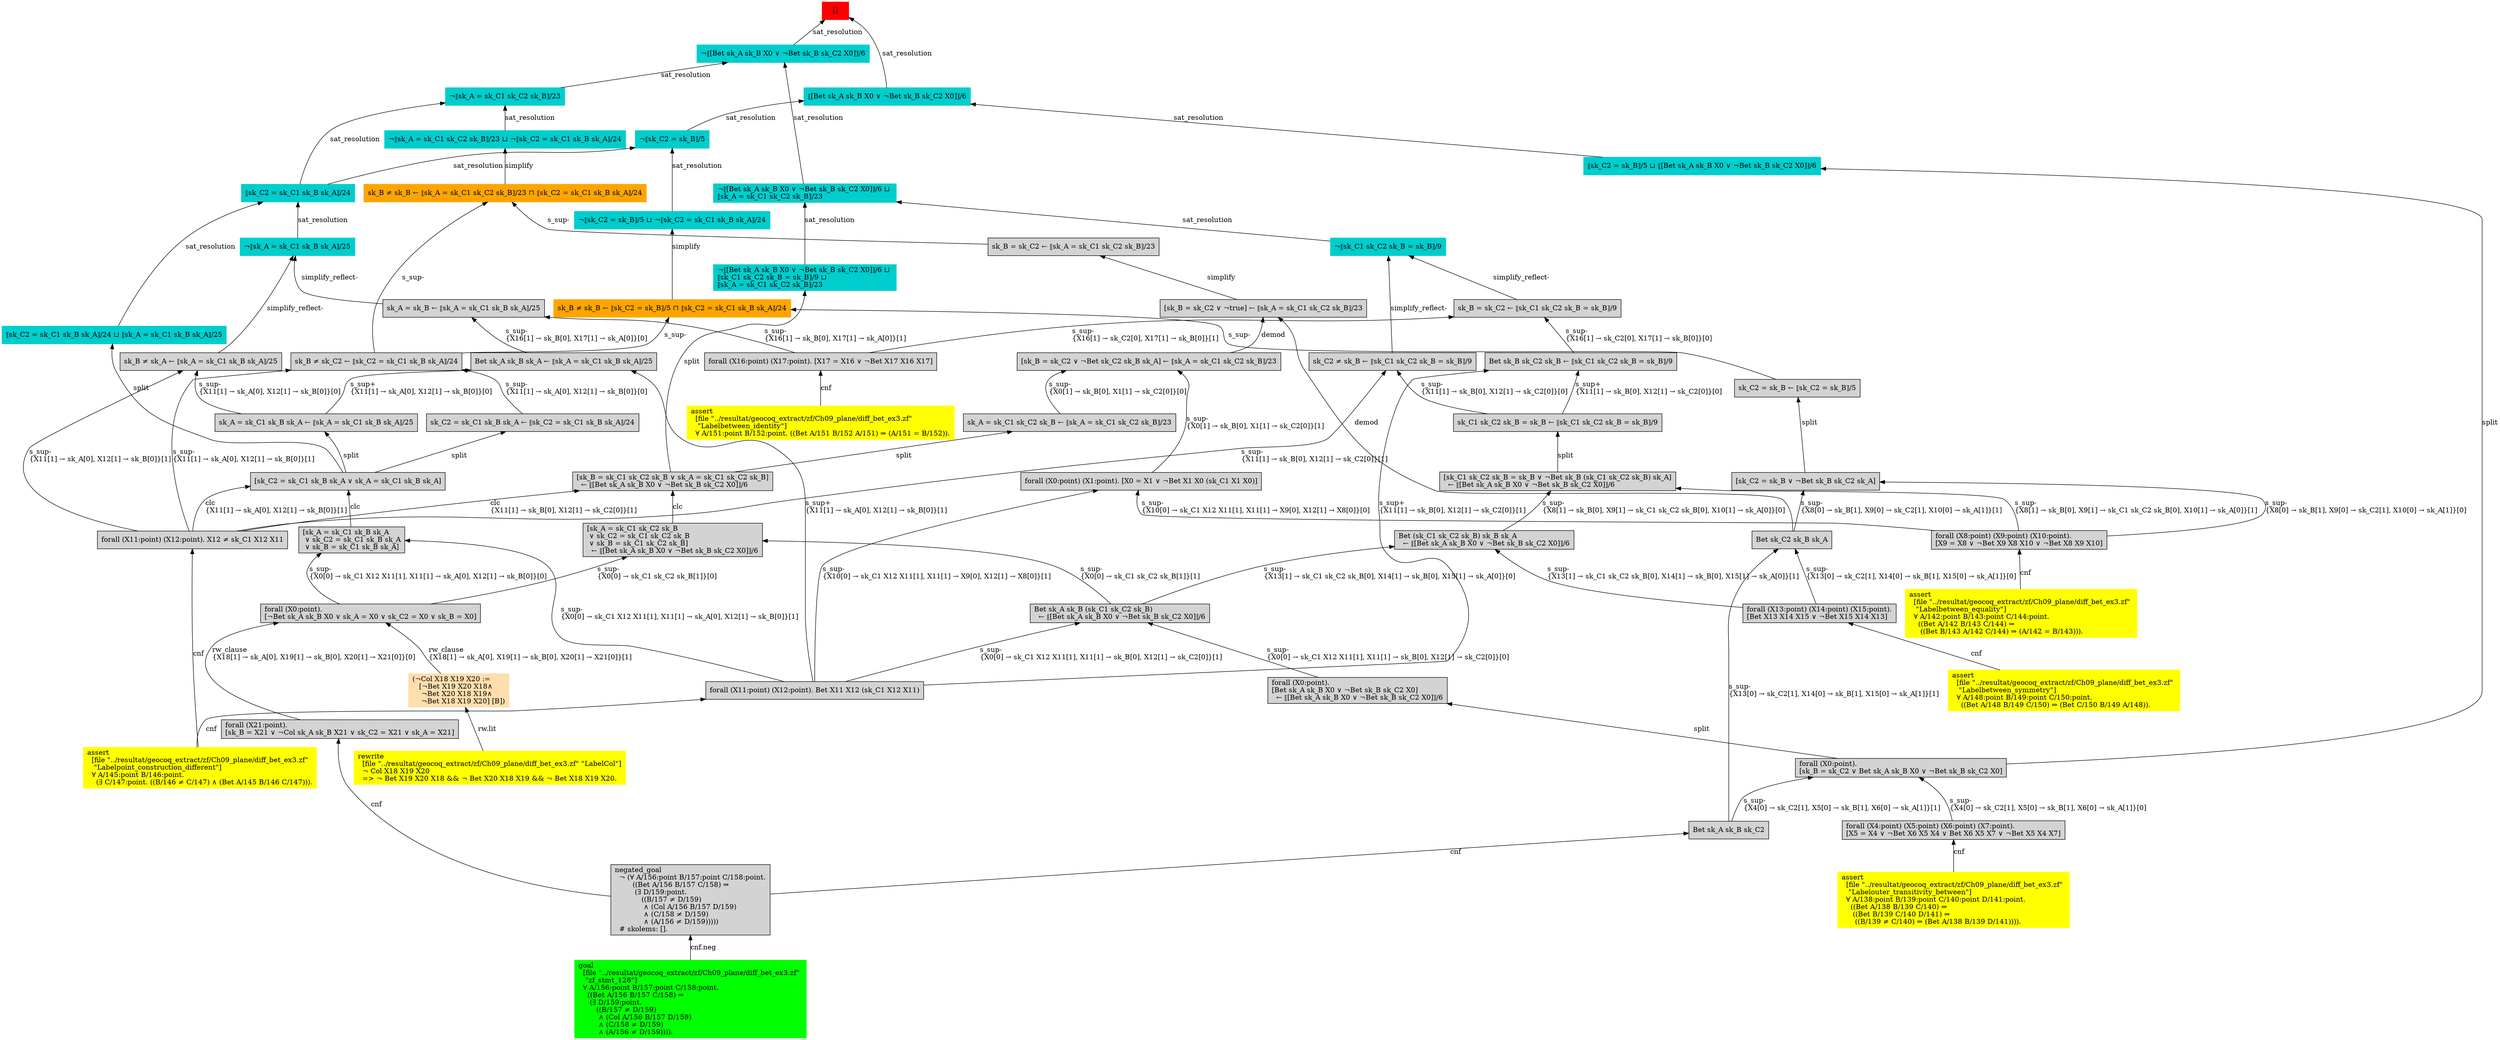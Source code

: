 digraph "unsat_graph" {
  vertex_0 [color=red, label="[]", shape=box, style=filled];
  vertex_0 -> vertex_1 [label="sat_resolution", dir="back"];
  vertex_1 [color=cyan3, shape=box, label="¬⟦[Bet sk_A sk_B X0 ∨ ¬Bet sk_B sk_C2 X0]⟧/6\l", style=filled];
  vertex_1 -> vertex_2 [label="sat_resolution", dir="back"];
  vertex_2 [color=cyan3, shape=box, label="¬⟦sk_A = sk_C1 sk_C2 sk_B⟧/23\l", style=filled];
  vertex_2 -> vertex_3 [label="sat_resolution", dir="back"];
  vertex_3 [color=cyan3, shape=box, label="⟦sk_C2 = sk_C1 sk_B sk_A⟧/24\l", style=filled];
  vertex_3 -> vertex_4 [label="sat_resolution", dir="back"];
  vertex_4 [color=cyan3, shape=box, label="¬⟦sk_A = sk_C1 sk_B sk_A⟧/25\l", style=filled];
  vertex_4 -> vertex_5 [label="simplify_reflect-", dir="back"];
  vertex_5 [shape=box, label="sk_B ≠ sk_A ← ⟦sk_A = sk_C1 sk_B sk_A⟧/25\l", style=filled];
  vertex_5 -> vertex_6 [label="s_sup-\l\{X11[1] → sk_A[0], X12[1] → sk_B[0]\}[1]\l", dir="back"];
  vertex_6 [shape=box, label="forall (X11:point) (X12:point). X12 ≠ sk_C1 X12 X11\l", style=filled];
  vertex_6 -> vertex_7 [label="cnf", dir="back"];
  vertex_7 [color=yellow, shape=box, label="assert\l  [file \"../resultat/geocoq_extract/zf/Ch09_plane/diff_bet_ex3.zf\" \l   \"Labelpoint_construction_different\"]\l  ∀ A/145:point B/146:point.\l    (∃ C/147:point. ((B/146 ≠ C/147) ∧ (Bet A/145 B/146 C/147))).\l", style=filled];
  vertex_5 -> vertex_8 [label="s_sup-\l\{X11[1] → sk_A[0], X12[1] → sk_B[0]\}[0]\l", dir="back"];
  vertex_8 [shape=box, label="sk_A = sk_C1 sk_B sk_A ← ⟦sk_A = sk_C1 sk_B sk_A⟧/25\l", style=filled];
  vertex_8 -> vertex_9 [label="split", dir="back"];
  vertex_9 [shape=box, label="[sk_C2 = sk_C1 sk_B sk_A ∨ sk_A = sk_C1 sk_B sk_A]\l", style=filled];
  vertex_9 -> vertex_6 [label="clc\l\{X11[1] → sk_A[0], X12[1] → sk_B[0]\}[1]\l", dir="back"];
  vertex_9 -> vertex_10 [label="clc", dir="back"];
  vertex_10 [shape=box, label="[sk_A = sk_C1 sk_B sk_A\l ∨ sk_C2 = sk_C1 sk_B sk_A\l ∨ sk_B = sk_C1 sk_B sk_A]\l", style=filled];
  vertex_10 -> vertex_11 [label="s_sup-\l\{X0[0] → sk_C1 X12 X11[1], X11[1] → sk_A[0], X12[1] → sk_B[0]\}[0]\l", dir="back"];
  vertex_11 [shape=box, label="forall (X0:point).\l[¬Bet sk_A sk_B X0 ∨ sk_A = X0 ∨ sk_C2 = X0 ∨ sk_B = X0]\l", style=filled];
  vertex_11 -> vertex_12 [label="rw_clause\l\{X18[1] → sk_A[0], X19[1] → sk_B[0], X20[1] → X21[0]\}[1]\l", dir="back"];
  vertex_12 [color=navajowhite, shape=box, label="(¬Col X18 X19 X20 :=\l   [¬Bet X19 X20 X18∧\l    ¬Bet X20 X18 X19∧\l    ¬Bet X18 X19 X20] [B])\l", style=filled];
  vertex_12 -> vertex_13 [label="rw.lit", dir="back"];
  vertex_13 [color=yellow, shape=box, label="rewrite\l  [file \"../resultat/geocoq_extract/zf/Ch09_plane/diff_bet_ex3.zf\" \"LabelCol\"]\l  ¬ Col X18 X19 X20\l  =\> ¬ Bet X19 X20 X18 && ¬ Bet X20 X18 X19 && ¬ Bet X18 X19 X20.\l", style=filled];
  vertex_11 -> vertex_14 [label="rw_clause\l\{X18[1] → sk_A[0], X19[1] → sk_B[0], X20[1] → X21[0]\}[0]\l", dir="back"];
  vertex_14 [shape=box, label="forall (X21:point).\l[sk_B = X21 ∨ ¬Col sk_A sk_B X21 ∨ sk_C2 = X21 ∨ sk_A = X21]\l", style=filled];
  vertex_14 -> vertex_15 [label="cnf", dir="back"];
  vertex_15 [shape=box, label="negated_goal\l  ¬ (∀ A/156:point B/157:point C/158:point.\l        ((Bet A/156 B/157 C/158) ⇒\l         (∃ D/159:point.\l            ((B/157 ≠ D/159)\l             ∧ (Col A/156 B/157 D/159)\l             ∧ (C/158 ≠ D/159)\l             ∧ (A/156 ≠ D/159)))))\l  # skolems: [].\l", style=filled];
  vertex_15 -> vertex_16 [label="cnf.neg", dir="back"];
  vertex_16 [color=green, shape=box, label="goal\l  [file \"../resultat/geocoq_extract/zf/Ch09_plane/diff_bet_ex3.zf\" \l   \"zf_stmt_128\"]\l  ∀ A/156:point B/157:point C/158:point.\l    ((Bet A/156 B/157 C/158) ⇒\l     (∃ D/159:point.\l        ((B/157 ≠ D/159)\l         ∧ (Col A/156 B/157 D/159)\l         ∧ (C/158 ≠ D/159)\l         ∧ (A/156 ≠ D/159)))).\l", style=filled];
  vertex_10 -> vertex_17 [label="s_sup-\l\{X0[0] → sk_C1 X12 X11[1], X11[1] → sk_A[0], X12[1] → sk_B[0]\}[1]\l", dir="back"];
  vertex_17 [shape=box, label="forall (X11:point) (X12:point). Bet X11 X12 (sk_C1 X12 X11)\l", style=filled];
  vertex_17 -> vertex_7 [label="cnf", dir="back"];
  vertex_4 -> vertex_18 [label="simplify_reflect-", dir="back"];
  vertex_18 [shape=box, label="sk_A = sk_B ← ⟦sk_A = sk_C1 sk_B sk_A⟧/25\l", style=filled];
  vertex_18 -> vertex_19 [label="s_sup-\l\{X16[1] → sk_B[0], X17[1] → sk_A[0]\}[1]\l", dir="back"];
  vertex_19 [shape=box, label="forall (X16:point) (X17:point). [X17 = X16 ∨ ¬Bet X17 X16 X17]\l", style=filled];
  vertex_19 -> vertex_20 [label="cnf", dir="back"];
  vertex_20 [color=yellow, shape=box, label="assert\l  [file \"../resultat/geocoq_extract/zf/Ch09_plane/diff_bet_ex3.zf\" \l   \"Labelbetween_identity\"]\l  ∀ A/151:point B/152:point. ((Bet A/151 B/152 A/151) ⇒ (A/151 = B/152)).\l", style=filled];
  vertex_18 -> vertex_21 [label="s_sup-\l\{X16[1] → sk_B[0], X17[1] → sk_A[0]\}[0]\l", dir="back"];
  vertex_21 [shape=box, label="Bet sk_A sk_B sk_A ← ⟦sk_A = sk_C1 sk_B sk_A⟧/25\l", style=filled];
  vertex_21 -> vertex_17 [label="s_sup+\l\{X11[1] → sk_A[0], X12[1] → sk_B[0]\}[1]\l", dir="back"];
  vertex_21 -> vertex_8 [label="s_sup+\l\{X11[1] → sk_A[0], X12[1] → sk_B[0]\}[0]\l", dir="back"];
  vertex_3 -> vertex_22 [label="sat_resolution", dir="back"];
  vertex_22 [color=cyan3, shape=box, label="⟦sk_C2 = sk_C1 sk_B sk_A⟧/24 ⊔ ⟦sk_A = sk_C1 sk_B sk_A⟧/25\l", style=filled];
  vertex_22 -> vertex_9 [label="split", dir="back"];
  vertex_2 -> vertex_23 [label="sat_resolution", dir="back"];
  vertex_23 [color=cyan3, shape=box, label="¬⟦sk_A = sk_C1 sk_C2 sk_B⟧/23 ⊔ ¬⟦sk_C2 = sk_C1 sk_B sk_A⟧/24\l", style=filled];
  vertex_23 -> vertex_24 [label="simplify", dir="back"];
  vertex_24 [color=orange, shape=box, label="sk_B ≠ sk_B ← ⟦sk_A = sk_C1 sk_C2 sk_B⟧/23 ⊓ ⟦sk_C2 = sk_C1 sk_B sk_A⟧/24\l", style=filled];
  vertex_24 -> vertex_25 [label="s_sup-\l", dir="back"];
  vertex_25 [shape=box, label="sk_B ≠ sk_C2 ← ⟦sk_C2 = sk_C1 sk_B sk_A⟧/24\l", style=filled];
  vertex_25 -> vertex_6 [label="s_sup-\l\{X11[1] → sk_A[0], X12[1] → sk_B[0]\}[1]\l", dir="back"];
  vertex_25 -> vertex_26 [label="s_sup-\l\{X11[1] → sk_A[0], X12[1] → sk_B[0]\}[0]\l", dir="back"];
  vertex_26 [shape=box, label="sk_C2 = sk_C1 sk_B sk_A ← ⟦sk_C2 = sk_C1 sk_B sk_A⟧/24\l", style=filled];
  vertex_26 -> vertex_9 [label="split", dir="back"];
  vertex_24 -> vertex_27 [label="s_sup-\l", dir="back"];
  vertex_27 [shape=box, label="sk_B = sk_C2 ← ⟦sk_A = sk_C1 sk_C2 sk_B⟧/23\l", style=filled];
  vertex_27 -> vertex_28 [label="simplify", dir="back"];
  vertex_28 [shape=box, label="[sk_B = sk_C2 ∨ ¬true] ← ⟦sk_A = sk_C1 sk_C2 sk_B⟧/23\l", style=filled];
  vertex_28 -> vertex_29 [label="demod", dir="back"];
  vertex_29 [shape=box, label="Bet sk_C2 sk_B sk_A\l", style=filled];
  vertex_29 -> vertex_30 [label="s_sup-\l\{X13[0] → sk_C2[1], X14[0] → sk_B[1], X15[0] → sk_A[1]\}[0]\l", dir="back"];
  vertex_30 [shape=box, label="forall (X13:point) (X14:point) (X15:point).\l[Bet X13 X14 X15 ∨ ¬Bet X15 X14 X13]\l", style=filled];
  vertex_30 -> vertex_31 [label="cnf", dir="back"];
  vertex_31 [color=yellow, shape=box, label="assert\l  [file \"../resultat/geocoq_extract/zf/Ch09_plane/diff_bet_ex3.zf\" \l   \"Labelbetween_symmetry\"]\l  ∀ A/148:point B/149:point C/150:point.\l    ((Bet A/148 B/149 C/150) ⇒ (Bet C/150 B/149 A/148)).\l", style=filled];
  vertex_29 -> vertex_32 [label="s_sup-\l\{X13[0] → sk_C2[1], X14[0] → sk_B[1], X15[0] → sk_A[1]\}[1]\l", dir="back"];
  vertex_32 [shape=box, label="Bet sk_A sk_B sk_C2\l", style=filled];
  vertex_32 -> vertex_15 [label="cnf", dir="back"];
  vertex_28 -> vertex_33 [label="demod", dir="back"];
  vertex_33 [shape=box, label="[sk_B = sk_C2 ∨ ¬Bet sk_C2 sk_B sk_A] ← ⟦sk_A = sk_C1 sk_C2 sk_B⟧/23\l", style=filled];
  vertex_33 -> vertex_34 [label="s_sup-\l\{X0[1] → sk_B[0], X1[1] → sk_C2[0]\}[1]\l", dir="back"];
  vertex_34 [shape=box, label="forall (X0:point) (X1:point). [X0 = X1 ∨ ¬Bet X1 X0 (sk_C1 X1 X0)]\l", style=filled];
  vertex_34 -> vertex_35 [label="s_sup-\l\{X10[0] → sk_C1 X12 X11[1], X11[1] → X9[0], X12[1] → X8[0]\}[0]\l", dir="back"];
  vertex_35 [shape=box, label="forall (X8:point) (X9:point) (X10:point).\l[X9 = X8 ∨ ¬Bet X9 X8 X10 ∨ ¬Bet X8 X9 X10]\l", style=filled];
  vertex_35 -> vertex_36 [label="cnf", dir="back"];
  vertex_36 [color=yellow, shape=box, label="assert\l  [file \"../resultat/geocoq_extract/zf/Ch09_plane/diff_bet_ex3.zf\" \l   \"Labelbetween_equality\"]\l  ∀ A/142:point B/143:point C/144:point.\l    ((Bet A/142 B/143 C/144) ⇒\l     ((Bet B/143 A/142 C/144) ⇒ (A/142 = B/143))).\l", style=filled];
  vertex_34 -> vertex_17 [label="s_sup-\l\{X10[0] → sk_C1 X12 X11[1], X11[1] → X9[0], X12[1] → X8[0]\}[1]\l", dir="back"];
  vertex_33 -> vertex_37 [label="s_sup-\l\{X0[1] → sk_B[0], X1[1] → sk_C2[0]\}[0]\l", dir="back"];
  vertex_37 [shape=box, label="sk_A = sk_C1 sk_C2 sk_B ← ⟦sk_A = sk_C1 sk_C2 sk_B⟧/23\l", style=filled];
  vertex_37 -> vertex_38 [label="split", dir="back"];
  vertex_38 [shape=box, label="[sk_B = sk_C1 sk_C2 sk_B ∨ sk_A = sk_C1 sk_C2 sk_B]\l  ← ⟦[Bet sk_A sk_B X0 ∨ ¬Bet sk_B sk_C2 X0]⟧/6\l", style=filled];
  vertex_38 -> vertex_6 [label="clc\l\{X11[1] → sk_B[0], X12[1] → sk_C2[0]\}[1]\l", dir="back"];
  vertex_38 -> vertex_39 [label="clc", dir="back"];
  vertex_39 [shape=box, label="[sk_A = sk_C1 sk_C2 sk_B\l ∨ sk_C2 = sk_C1 sk_C2 sk_B\l ∨ sk_B = sk_C1 sk_C2 sk_B]\l  ← ⟦[Bet sk_A sk_B X0 ∨ ¬Bet sk_B sk_C2 X0]⟧/6\l", style=filled];
  vertex_39 -> vertex_11 [label="s_sup-\l\{X0[0] → sk_C1 sk_C2 sk_B[1]\}[0]\l", dir="back"];
  vertex_39 -> vertex_40 [label="s_sup-\l\{X0[0] → sk_C1 sk_C2 sk_B[1]\}[1]\l", dir="back"];
  vertex_40 [shape=box, label="Bet sk_A sk_B (sk_C1 sk_C2 sk_B)\l  ← ⟦[Bet sk_A sk_B X0 ∨ ¬Bet sk_B sk_C2 X0]⟧/6\l", style=filled];
  vertex_40 -> vertex_41 [label="s_sup-\l\{X0[0] → sk_C1 X12 X11[1], X11[1] → sk_B[0], X12[1] → sk_C2[0]\}[0]\l", dir="back"];
  vertex_41 [shape=box, label="forall (X0:point).\l[Bet sk_A sk_B X0 ∨ ¬Bet sk_B sk_C2 X0]\l  ← ⟦[Bet sk_A sk_B X0 ∨ ¬Bet sk_B sk_C2 X0]⟧/6\l", style=filled];
  vertex_41 -> vertex_42 [label="split", dir="back"];
  vertex_42 [shape=box, label="forall (X0:point).\l[sk_B = sk_C2 ∨ Bet sk_A sk_B X0 ∨ ¬Bet sk_B sk_C2 X0]\l", style=filled];
  vertex_42 -> vertex_43 [label="s_sup-\l\{X4[0] → sk_C2[1], X5[0] → sk_B[1], X6[0] → sk_A[1]\}[0]\l", dir="back"];
  vertex_43 [shape=box, label="forall (X4:point) (X5:point) (X6:point) (X7:point).\l[X5 = X4 ∨ ¬Bet X6 X5 X4 ∨ Bet X6 X5 X7 ∨ ¬Bet X5 X4 X7]\l", style=filled];
  vertex_43 -> vertex_44 [label="cnf", dir="back"];
  vertex_44 [color=yellow, shape=box, label="assert\l  [file \"../resultat/geocoq_extract/zf/Ch09_plane/diff_bet_ex3.zf\" \l   \"Labelouter_transitivity_between\"]\l  ∀ A/138:point B/139:point C/140:point D/141:point.\l    ((Bet A/138 B/139 C/140) ⇒\l     ((Bet B/139 C/140 D/141) ⇒\l      ((B/139 ≠ C/140) ⇒ (Bet A/138 B/139 D/141)))).\l", style=filled];
  vertex_42 -> vertex_32 [label="s_sup-\l\{X4[0] → sk_C2[1], X5[0] → sk_B[1], X6[0] → sk_A[1]\}[1]\l", dir="back"];
  vertex_40 -> vertex_17 [label="s_sup-\l\{X0[0] → sk_C1 X12 X11[1], X11[1] → sk_B[0], X12[1] → sk_C2[0]\}[1]\l", dir="back"];
  vertex_1 -> vertex_45 [label="sat_resolution", dir="back"];
  vertex_45 [color=cyan3, shape=box, label="¬⟦[Bet sk_A sk_B X0 ∨ ¬Bet sk_B sk_C2 X0]⟧/6 ⊔ \l⟦sk_A = sk_C1 sk_C2 sk_B⟧/23\l", style=filled];
  vertex_45 -> vertex_46 [label="sat_resolution", dir="back"];
  vertex_46 [color=cyan3, shape=box, label="¬⟦sk_C1 sk_C2 sk_B = sk_B⟧/9\l", style=filled];
  vertex_46 -> vertex_47 [label="simplify_reflect-", dir="back"];
  vertex_47 [shape=box, label="sk_C2 ≠ sk_B ← ⟦sk_C1 sk_C2 sk_B = sk_B⟧/9\l", style=filled];
  vertex_47 -> vertex_6 [label="s_sup-\l\{X11[1] → sk_B[0], X12[1] → sk_C2[0]\}[1]\l", dir="back"];
  vertex_47 -> vertex_48 [label="s_sup-\l\{X11[1] → sk_B[0], X12[1] → sk_C2[0]\}[0]\l", dir="back"];
  vertex_48 [shape=box, label="sk_C1 sk_C2 sk_B = sk_B ← ⟦sk_C1 sk_C2 sk_B = sk_B⟧/9\l", style=filled];
  vertex_48 -> vertex_49 [label="split", dir="back"];
  vertex_49 [shape=box, label="[sk_C1 sk_C2 sk_B = sk_B ∨ ¬Bet sk_B (sk_C1 sk_C2 sk_B) sk_A]\l  ← ⟦[Bet sk_A sk_B X0 ∨ ¬Bet sk_B sk_C2 X0]⟧/6\l", style=filled];
  vertex_49 -> vertex_35 [label="s_sup-\l\{X8[1] → sk_B[0], X9[1] → sk_C1 sk_C2 sk_B[0], X10[1] → sk_A[0]\}[1]\l", dir="back"];
  vertex_49 -> vertex_50 [label="s_sup-\l\{X8[1] → sk_B[0], X9[1] → sk_C1 sk_C2 sk_B[0], X10[1] → sk_A[0]\}[0]\l", dir="back"];
  vertex_50 [shape=box, label="Bet (sk_C1 sk_C2 sk_B) sk_B sk_A\l  ← ⟦[Bet sk_A sk_B X0 ∨ ¬Bet sk_B sk_C2 X0]⟧/6\l", style=filled];
  vertex_50 -> vertex_30 [label="s_sup-\l\{X13[1] → sk_C1 sk_C2 sk_B[0], X14[1] → sk_B[0], X15[1] → sk_A[0]\}[1]\l", dir="back"];
  vertex_50 -> vertex_40 [label="s_sup-\l\{X13[1] → sk_C1 sk_C2 sk_B[0], X14[1] → sk_B[0], X15[1] → sk_A[0]\}[0]\l", dir="back"];
  vertex_46 -> vertex_51 [label="simplify_reflect-", dir="back"];
  vertex_51 [shape=box, label="sk_B = sk_C2 ← ⟦sk_C1 sk_C2 sk_B = sk_B⟧/9\l", style=filled];
  vertex_51 -> vertex_19 [label="s_sup-\l\{X16[1] → sk_C2[0], X17[1] → sk_B[0]\}[1]\l", dir="back"];
  vertex_51 -> vertex_52 [label="s_sup-\l\{X16[1] → sk_C2[0], X17[1] → sk_B[0]\}[0]\l", dir="back"];
  vertex_52 [shape=box, label="Bet sk_B sk_C2 sk_B ← ⟦sk_C1 sk_C2 sk_B = sk_B⟧/9\l", style=filled];
  vertex_52 -> vertex_17 [label="s_sup+\l\{X11[1] → sk_B[0], X12[1] → sk_C2[0]\}[1]\l", dir="back"];
  vertex_52 -> vertex_48 [label="s_sup+\l\{X11[1] → sk_B[0], X12[1] → sk_C2[0]\}[0]\l", dir="back"];
  vertex_45 -> vertex_53 [label="sat_resolution", dir="back"];
  vertex_53 [color=cyan3, shape=box, label="¬⟦[Bet sk_A sk_B X0 ∨ ¬Bet sk_B sk_C2 X0]⟧/6 ⊔ \l⟦sk_C1 sk_C2 sk_B = sk_B⟧/9 ⊔ \l⟦sk_A = sk_C1 sk_C2 sk_B⟧/23\l", style=filled];
  vertex_53 -> vertex_38 [label="split", dir="back"];
  vertex_0 -> vertex_54 [label="sat_resolution", dir="back"];
  vertex_54 [color=cyan3, shape=box, label="⟦[Bet sk_A sk_B X0 ∨ ¬Bet sk_B sk_C2 X0]⟧/6\l", style=filled];
  vertex_54 -> vertex_55 [label="sat_resolution", dir="back"];
  vertex_55 [color=cyan3, shape=box, label="¬⟦sk_C2 = sk_B⟧/5\l", style=filled];
  vertex_55 -> vertex_3 [label="sat_resolution", dir="back"];
  vertex_55 -> vertex_56 [label="sat_resolution", dir="back"];
  vertex_56 [color=cyan3, shape=box, label="¬⟦sk_C2 = sk_B⟧/5 ⊔ ¬⟦sk_C2 = sk_C1 sk_B sk_A⟧/24\l", style=filled];
  vertex_56 -> vertex_57 [label="simplify", dir="back"];
  vertex_57 [color=orange, shape=box, label="sk_B ≠ sk_B ← ⟦sk_C2 = sk_B⟧/5 ⊓ ⟦sk_C2 = sk_C1 sk_B sk_A⟧/24\l", style=filled];
  vertex_57 -> vertex_25 [label="s_sup-\l", dir="back"];
  vertex_57 -> vertex_58 [label="s_sup-\l", dir="back"];
  vertex_58 [shape=box, label="sk_C2 = sk_B ← ⟦sk_C2 = sk_B⟧/5\l", style=filled];
  vertex_58 -> vertex_59 [label="split", dir="back"];
  vertex_59 [shape=box, label="[sk_C2 = sk_B ∨ ¬Bet sk_B sk_C2 sk_A]\l", style=filled];
  vertex_59 -> vertex_35 [label="s_sup-\l\{X8[0] → sk_B[1], X9[0] → sk_C2[1], X10[0] → sk_A[1]\}[0]\l", dir="back"];
  vertex_59 -> vertex_29 [label="s_sup-\l\{X8[0] → sk_B[1], X9[0] → sk_C2[1], X10[0] → sk_A[1]\}[1]\l", dir="back"];
  vertex_54 -> vertex_60 [label="sat_resolution", dir="back"];
  vertex_60 [color=cyan3, shape=box, label="⟦sk_C2 = sk_B⟧/5 ⊔ ⟦[Bet sk_A sk_B X0 ∨ ¬Bet sk_B sk_C2 X0]⟧/6\l", style=filled];
  vertex_60 -> vertex_42 [label="split", dir="back"];
  }



